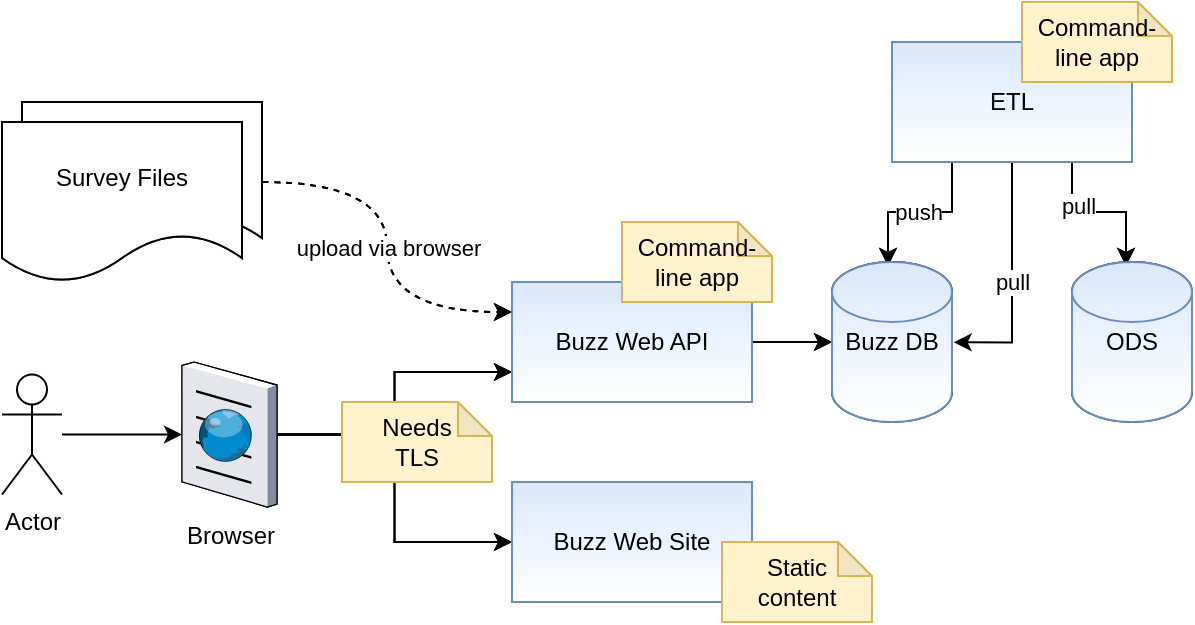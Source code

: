 <mxfile version="13.6.5" pages="3">
    <diagram id="ZkQ0YKgpaXN0gHxm25HM" name="Conceptual">
        <mxGraphModel dx="950" dy="554" grid="1" gridSize="10" guides="1" tooltips="1" connect="1" arrows="1" fold="1" page="1" pageScale="1" pageWidth="850" pageHeight="1100" math="0" shadow="0">
            <root>
                <mxCell id="aEIUSKh5Si11qXIvYHFZ-0"/>
                <mxCell id="aEIUSKh5Si11qXIvYHFZ-1" value="Network" parent="aEIUSKh5Si11qXIvYHFZ-0"/>
                <mxCell id="aEIUSKh5Si11qXIvYHFZ-18" style="edgeStyle=orthogonalEdgeStyle;rounded=0;orthogonalLoop=1;jettySize=auto;html=1;exitX=1;exitY=0.5;exitDx=0;exitDy=0;" edge="1" parent="aEIUSKh5Si11qXIvYHFZ-1" source="aEIUSKh5Si11qXIvYHFZ-2" target="aEIUSKh5Si11qXIvYHFZ-5">
                    <mxGeometry relative="1" as="geometry"/>
                </mxCell>
                <mxCell id="aEIUSKh5Si11qXIvYHFZ-2" value="Buzz Web API" style="rounded=0;whiteSpace=wrap;html=1;" vertex="1" parent="aEIUSKh5Si11qXIvYHFZ-1">
                    <mxGeometry x="405" y="240" width="120" height="60" as="geometry"/>
                </mxCell>
                <mxCell id="aEIUSKh5Si11qXIvYHFZ-3" value="Buzz Web Site" style="rounded=0;whiteSpace=wrap;html=1;" vertex="1" parent="aEIUSKh5Si11qXIvYHFZ-1">
                    <mxGeometry x="405" y="340" width="120" height="60" as="geometry"/>
                </mxCell>
                <mxCell id="aEIUSKh5Si11qXIvYHFZ-14" style="edgeStyle=orthogonalEdgeStyle;rounded=0;orthogonalLoop=1;jettySize=auto;html=1;exitX=0.75;exitY=1;exitDx=0;exitDy=0;entryX=0.45;entryY=0.025;entryDx=0;entryDy=0;entryPerimeter=0;" edge="1" parent="aEIUSKh5Si11qXIvYHFZ-1" source="aEIUSKh5Si11qXIvYHFZ-4" target="aEIUSKh5Si11qXIvYHFZ-6">
                    <mxGeometry relative="1" as="geometry"/>
                </mxCell>
                <mxCell id="aEIUSKh5Si11qXIvYHFZ-21" value="pull" style="edgeLabel;html=1;align=center;verticalAlign=middle;resizable=0;points=[];" vertex="1" connectable="0" parent="aEIUSKh5Si11qXIvYHFZ-14">
                    <mxGeometry x="-0.443" y="3" relative="1" as="geometry">
                        <mxPoint as="offset"/>
                    </mxGeometry>
                </mxCell>
                <mxCell id="aEIUSKh5Si11qXIvYHFZ-15" value="push" style="edgeStyle=orthogonalEdgeStyle;rounded=0;orthogonalLoop=1;jettySize=auto;html=1;exitX=0.25;exitY=1;exitDx=0;exitDy=0;entryX=0.467;entryY=0.025;entryDx=0;entryDy=0;entryPerimeter=0;" edge="1" parent="aEIUSKh5Si11qXIvYHFZ-1" source="aEIUSKh5Si11qXIvYHFZ-4" target="aEIUSKh5Si11qXIvYHFZ-5">
                    <mxGeometry relative="1" as="geometry"/>
                </mxCell>
                <mxCell id="aEIUSKh5Si11qXIvYHFZ-4" value="ETL" style="rounded=0;whiteSpace=wrap;html=1;" vertex="1" parent="aEIUSKh5Si11qXIvYHFZ-1">
                    <mxGeometry x="595" y="120" width="120" height="60" as="geometry"/>
                </mxCell>
                <mxCell id="aEIUSKh5Si11qXIvYHFZ-5" value="Buzz DB" style="shape=cylinder2;whiteSpace=wrap;html=1;boundedLbl=1;backgroundOutline=1;size=15;" vertex="1" parent="aEIUSKh5Si11qXIvYHFZ-1">
                    <mxGeometry x="565" y="230" width="60" height="80" as="geometry"/>
                </mxCell>
                <mxCell id="aEIUSKh5Si11qXIvYHFZ-6" value="ODS" style="shape=cylinder2;whiteSpace=wrap;html=1;boundedLbl=1;backgroundOutline=1;size=15;" vertex="1" parent="aEIUSKh5Si11qXIvYHFZ-1">
                    <mxGeometry x="685" y="230" width="60" height="80" as="geometry"/>
                </mxCell>
                <mxCell id="aEIUSKh5Si11qXIvYHFZ-9" value="" style="group" vertex="1" connectable="0" parent="aEIUSKh5Si11qXIvYHFZ-1">
                    <mxGeometry x="150" y="150" width="130" height="90" as="geometry"/>
                </mxCell>
                <mxCell id="aEIUSKh5Si11qXIvYHFZ-8" value="Survey Files" style="shape=document;whiteSpace=wrap;html=1;boundedLbl=1;" vertex="1" parent="aEIUSKh5Si11qXIvYHFZ-9">
                    <mxGeometry x="10" width="120" height="80" as="geometry"/>
                </mxCell>
                <mxCell id="aEIUSKh5Si11qXIvYHFZ-7" value="Survey Files" style="shape=document;whiteSpace=wrap;html=1;boundedLbl=1;" vertex="1" parent="aEIUSKh5Si11qXIvYHFZ-9">
                    <mxGeometry y="10" width="120" height="80" as="geometry"/>
                </mxCell>
                <mxCell id="aEIUSKh5Si11qXIvYHFZ-20" value="upload via browser" style="edgeStyle=orthogonalEdgeStyle;orthogonalLoop=1;jettySize=auto;html=1;exitX=1;exitY=0.5;exitDx=0;exitDy=0;entryX=0;entryY=0.25;entryDx=0;entryDy=0;curved=1;dashed=1;" edge="1" parent="aEIUSKh5Si11qXIvYHFZ-1" source="aEIUSKh5Si11qXIvYHFZ-8" target="aEIUSKh5Si11qXIvYHFZ-2">
                    <mxGeometry relative="1" as="geometry"/>
                </mxCell>
                <mxCell id="12WGAon8FS_qb3TbZ8MF-0" style="edgeStyle=orthogonalEdgeStyle;rounded=0;orthogonalLoop=1;jettySize=auto;html=1;entryX=0;entryY=0.75;entryDx=0;entryDy=0;" edge="1" parent="aEIUSKh5Si11qXIvYHFZ-1" source="12WGAon8FS_qb3TbZ8MF-4" target="aEIUSKh5Si11qXIvYHFZ-25">
                    <mxGeometry relative="1" as="geometry">
                        <mxPoint x="305" y="320" as="sourcePoint"/>
                        <mxPoint x="405" y="285" as="targetPoint"/>
                    </mxGeometry>
                </mxCell>
                <mxCell id="12WGAon8FS_qb3TbZ8MF-1" value="" style="edgeStyle=orthogonalEdgeStyle;orthogonalLoop=1;jettySize=auto;html=1;rounded=0;" edge="1" parent="aEIUSKh5Si11qXIvYHFZ-1" source="12WGAon8FS_qb3TbZ8MF-2" target="12WGAon8FS_qb3TbZ8MF-4">
                    <mxGeometry relative="1" as="geometry">
                        <mxPoint x="185" y="320" as="targetPoint"/>
                    </mxGeometry>
                </mxCell>
                <mxCell id="12WGAon8FS_qb3TbZ8MF-2" value="Actor" style="shape=umlActor;verticalLabelPosition=bottom;verticalAlign=top;html=1;outlineConnect=0;" vertex="1" parent="aEIUSKh5Si11qXIvYHFZ-1">
                    <mxGeometry x="150" y="286.25" width="30" height="60" as="geometry"/>
                </mxCell>
                <mxCell id="12WGAon8FS_qb3TbZ8MF-3" style="edgeStyle=orthogonalEdgeStyle;rounded=0;orthogonalLoop=1;jettySize=auto;html=1;entryX=0;entryY=0.5;entryDx=0;entryDy=0;" edge="1" parent="aEIUSKh5Si11qXIvYHFZ-1" source="12WGAon8FS_qb3TbZ8MF-4" target="aEIUSKh5Si11qXIvYHFZ-26">
                    <mxGeometry relative="1" as="geometry">
                        <mxPoint x="305" y="320" as="sourcePoint"/>
                        <mxPoint x="405" y="370" as="targetPoint"/>
                    </mxGeometry>
                </mxCell>
                <mxCell id="12WGAon8FS_qb3TbZ8MF-5" style="edgeStyle=orthogonalEdgeStyle;rounded=0;orthogonalLoop=1;jettySize=auto;html=1;endArrow=classic;endFill=1;" edge="1" parent="aEIUSKh5Si11qXIvYHFZ-1" source="12WGAon8FS_qb3TbZ8MF-4" target="aEIUSKh5Si11qXIvYHFZ-3">
                    <mxGeometry relative="1" as="geometry"/>
                </mxCell>
                <mxCell id="12WGAon8FS_qb3TbZ8MF-6" style="edgeStyle=orthogonalEdgeStyle;rounded=0;orthogonalLoop=1;jettySize=auto;html=1;entryX=0;entryY=0.75;entryDx=0;entryDy=0;endArrow=classic;endFill=1;" edge="1" parent="aEIUSKh5Si11qXIvYHFZ-1" source="12WGAon8FS_qb3TbZ8MF-4" target="aEIUSKh5Si11qXIvYHFZ-2">
                    <mxGeometry relative="1" as="geometry"/>
                </mxCell>
                <mxCell id="12WGAon8FS_qb3TbZ8MF-4" value="Browser" style="verticalLabelPosition=bottom;aspect=fixed;html=1;verticalAlign=top;strokeColor=none;align=center;outlineConnect=0;shape=mxgraph.citrix.browser;gradientColor=#ffffff;" vertex="1" parent="aEIUSKh5Si11qXIvYHFZ-1">
                    <mxGeometry x="240" y="280" width="47.5" height="72.5" as="geometry"/>
                </mxCell>
                <mxCell id="aEIUSKh5Si11qXIvYHFZ-23" value="Notes" parent="aEIUSKh5Si11qXIvYHFZ-0"/>
                <mxCell id="aEIUSKh5Si11qXIvYHFZ-24" style="edgeStyle=orthogonalEdgeStyle;rounded=0;orthogonalLoop=1;jettySize=auto;html=1;exitX=1;exitY=0.5;exitDx=0;exitDy=0;" edge="1" parent="aEIUSKh5Si11qXIvYHFZ-23" source="aEIUSKh5Si11qXIvYHFZ-25" target="aEIUSKh5Si11qXIvYHFZ-31">
                    <mxGeometry relative="1" as="geometry"/>
                </mxCell>
                <mxCell id="aEIUSKh5Si11qXIvYHFZ-25" value="Buzz Web API" style="rounded=0;whiteSpace=wrap;html=1;fillColor=#dae8fc;strokeColor=#6c8ebf;gradientColor=#ffffff;" vertex="1" parent="aEIUSKh5Si11qXIvYHFZ-23">
                    <mxGeometry x="405" y="240" width="120" height="60" as="geometry"/>
                </mxCell>
                <mxCell id="aEIUSKh5Si11qXIvYHFZ-26" value="Buzz Web Site" style="rounded=0;whiteSpace=wrap;html=1;fillColor=#dae8fc;strokeColor=#6c8ebf;gradientColor=#ffffff;" vertex="1" parent="aEIUSKh5Si11qXIvYHFZ-23">
                    <mxGeometry x="405" y="340" width="120" height="60" as="geometry"/>
                </mxCell>
                <mxCell id="aEIUSKh5Si11qXIvYHFZ-27" style="edgeStyle=orthogonalEdgeStyle;rounded=0;orthogonalLoop=1;jettySize=auto;html=1;exitX=0.75;exitY=1;exitDx=0;exitDy=0;entryX=0.45;entryY=0.025;entryDx=0;entryDy=0;entryPerimeter=0;" edge="1" parent="aEIUSKh5Si11qXIvYHFZ-23" source="aEIUSKh5Si11qXIvYHFZ-30" target="aEIUSKh5Si11qXIvYHFZ-32">
                    <mxGeometry relative="1" as="geometry"/>
                </mxCell>
                <mxCell id="aEIUSKh5Si11qXIvYHFZ-28" value="pull" style="edgeLabel;html=1;align=center;verticalAlign=middle;resizable=0;points=[];" vertex="1" connectable="0" parent="aEIUSKh5Si11qXIvYHFZ-27">
                    <mxGeometry x="-0.443" y="3" relative="1" as="geometry">
                        <mxPoint as="offset"/>
                    </mxGeometry>
                </mxCell>
                <mxCell id="aEIUSKh5Si11qXIvYHFZ-29" value="push" style="edgeStyle=orthogonalEdgeStyle;rounded=0;orthogonalLoop=1;jettySize=auto;html=1;exitX=0.25;exitY=1;exitDx=0;exitDy=0;entryX=0.467;entryY=0.025;entryDx=0;entryDy=0;entryPerimeter=0;" edge="1" parent="aEIUSKh5Si11qXIvYHFZ-23" source="aEIUSKh5Si11qXIvYHFZ-30" target="aEIUSKh5Si11qXIvYHFZ-31">
                    <mxGeometry relative="1" as="geometry"/>
                </mxCell>
                <mxCell id="XCwzDGSD1kFO3EN8yi2T-4" value="pull" style="edgeStyle=orthogonalEdgeStyle;rounded=0;orthogonalLoop=1;jettySize=auto;html=1;exitX=0.5;exitY=1;exitDx=0;exitDy=0;entryX=1.014;entryY=0.502;entryDx=0;entryDy=0;entryPerimeter=0;endArrow=classic;endFill=1;" edge="1" parent="aEIUSKh5Si11qXIvYHFZ-23" source="aEIUSKh5Si11qXIvYHFZ-30" target="aEIUSKh5Si11qXIvYHFZ-31">
                    <mxGeometry relative="1" as="geometry"/>
                </mxCell>
                <mxCell id="aEIUSKh5Si11qXIvYHFZ-30" value="ETL" style="rounded=0;whiteSpace=wrap;html=1;fillColor=#dae8fc;strokeColor=#6c8ebf;gradientColor=#ffffff;" vertex="1" parent="aEIUSKh5Si11qXIvYHFZ-23">
                    <mxGeometry x="595" y="120" width="120" height="60" as="geometry"/>
                </mxCell>
                <mxCell id="aEIUSKh5Si11qXIvYHFZ-31" value="Buzz DB" style="shape=cylinder2;whiteSpace=wrap;html=1;boundedLbl=1;backgroundOutline=1;size=15;fillColor=#dae8fc;strokeColor=#6c8ebf;gradientColor=#ffffff;" vertex="1" parent="aEIUSKh5Si11qXIvYHFZ-23">
                    <mxGeometry x="565" y="230" width="60" height="80" as="geometry"/>
                </mxCell>
                <mxCell id="aEIUSKh5Si11qXIvYHFZ-32" value="ODS" style="shape=cylinder2;whiteSpace=wrap;html=1;boundedLbl=1;backgroundOutline=1;size=15;fillColor=#dae8fc;strokeColor=#6c8ebf;gradientColor=#ffffff;" vertex="1" parent="aEIUSKh5Si11qXIvYHFZ-23">
                    <mxGeometry x="685" y="230" width="60" height="80" as="geometry"/>
                </mxCell>
                <mxCell id="aEIUSKh5Si11qXIvYHFZ-33" value="" style="group" vertex="1" connectable="0" parent="aEIUSKh5Si11qXIvYHFZ-23">
                    <mxGeometry x="150" y="150" width="130" height="90" as="geometry"/>
                </mxCell>
                <mxCell id="aEIUSKh5Si11qXIvYHFZ-34" value="Survey Files" style="shape=document;whiteSpace=wrap;html=1;boundedLbl=1;" vertex="1" parent="aEIUSKh5Si11qXIvYHFZ-33">
                    <mxGeometry x="10" width="120" height="80" as="geometry"/>
                </mxCell>
                <mxCell id="aEIUSKh5Si11qXIvYHFZ-35" value="Survey Files" style="shape=document;whiteSpace=wrap;html=1;boundedLbl=1;" vertex="1" parent="aEIUSKh5Si11qXIvYHFZ-33">
                    <mxGeometry y="10" width="120" height="80" as="geometry"/>
                </mxCell>
                <mxCell id="aEIUSKh5Si11qXIvYHFZ-41" value="upload via browser" style="edgeStyle=orthogonalEdgeStyle;orthogonalLoop=1;jettySize=auto;html=1;exitX=1;exitY=0.5;exitDx=0;exitDy=0;entryX=0;entryY=0.25;entryDx=0;entryDy=0;curved=1;dashed=1;" edge="1" parent="aEIUSKh5Si11qXIvYHFZ-23" source="aEIUSKh5Si11qXIvYHFZ-34" target="aEIUSKh5Si11qXIvYHFZ-25">
                    <mxGeometry relative="1" as="geometry"/>
                </mxCell>
                <mxCell id="aEIUSKh5Si11qXIvYHFZ-42" value="Needs&lt;br&gt;TLS" style="shape=note;whiteSpace=wrap;html=1;backgroundOutline=1;darkOpacity=0.05;fillColor=#fff2cc;strokeColor=#d6b656;size=17;" vertex="1" parent="aEIUSKh5Si11qXIvYHFZ-23">
                    <mxGeometry x="320" y="300" width="75" height="40" as="geometry"/>
                </mxCell>
                <mxCell id="aEIUSKh5Si11qXIvYHFZ-43" value="Static&lt;br&gt;content" style="shape=note;whiteSpace=wrap;html=1;backgroundOutline=1;darkOpacity=0.05;fillColor=#fff2cc;strokeColor=#d6b656;size=17;" vertex="1" parent="aEIUSKh5Si11qXIvYHFZ-23">
                    <mxGeometry x="510" y="370" width="75" height="40" as="geometry"/>
                </mxCell>
                <mxCell id="aEIUSKh5Si11qXIvYHFZ-44" value="Command-line app" style="shape=note;whiteSpace=wrap;html=1;backgroundOutline=1;darkOpacity=0.05;fillColor=#fff2cc;strokeColor=#d6b656;size=17;" vertex="1" parent="aEIUSKh5Si11qXIvYHFZ-23">
                    <mxGeometry x="460" y="210" width="75" height="40" as="geometry"/>
                </mxCell>
                <mxCell id="aEIUSKh5Si11qXIvYHFZ-45" value="Command-line app" style="shape=note;whiteSpace=wrap;html=1;backgroundOutline=1;darkOpacity=0.05;fillColor=#fff2cc;strokeColor=#d6b656;size=17;" vertex="1" parent="aEIUSKh5Si11qXIvYHFZ-23">
                    <mxGeometry x="660" y="100" width="75" height="40" as="geometry"/>
                </mxCell>
            </root>
        </mxGraphModel>
    </diagram>
    <diagram id="txlWiGrMBTh04Jza0dQ6" name="Docker">
        <mxGraphModel dx="950" dy="554" grid="1" gridSize="10" guides="1" tooltips="1" connect="1" arrows="1" fold="1" page="1" pageScale="1" pageWidth="850" pageHeight="1100" math="0" shadow="0">
            <root>
                <mxCell id="0"/>
                <mxCell id="1" parent="0"/>
                <mxCell id="dNO4MFNz4lsfe9ceclEE-6" value="ETL Container" style="shape=cube;whiteSpace=wrap;html=1;boundedLbl=1;backgroundOutline=1;darkOpacity=0.05;darkOpacity2=0.1;gradientColor=#ffffff;verticalAlign=top;" vertex="1" parent="1">
                    <mxGeometry x="613.5" y="80" width="185" height="110" as="geometry"/>
                </mxCell>
                <mxCell id="T6UFv4Q-czjjIeNJW5qn-26" value="API Container" style="shape=cube;whiteSpace=wrap;html=1;boundedLbl=1;backgroundOutline=1;darkOpacity=0.05;darkOpacity2=0.1;gradientColor=#ffffff;verticalAlign=bottom;" vertex="1" parent="1">
                    <mxGeometry x="393.5" y="140" width="185" height="110" as="geometry"/>
                </mxCell>
                <mxCell id="dNO4MFNz4lsfe9ceclEE-8" style="edgeStyle=orthogonalEdgeStyle;rounded=0;orthogonalLoop=1;jettySize=auto;html=1;exitX=0;exitY=0;exitDx=50;exitDy=0;exitPerimeter=0;endArrow=classic;endFill=1;" edge="1" parent="1" source="T6UFv4Q-czjjIeNJW5qn-25" target="T6UFv4Q-czjjIeNJW5qn-26">
                    <mxGeometry relative="1" as="geometry"/>
                </mxCell>
                <mxCell id="dNO4MFNz4lsfe9ceclEE-9" style="edgeStyle=orthogonalEdgeStyle;rounded=0;orthogonalLoop=1;jettySize=auto;html=1;exitX=0;exitY=0;exitDx=70;exitDy=90;exitPerimeter=0;entryX=0;entryY=0;entryDx=0;entryDy=45;entryPerimeter=0;endArrow=classic;endFill=1;" edge="1" parent="1" source="T6UFv4Q-czjjIeNJW5qn-25" target="dNO4MFNz4lsfe9ceclEE-1">
                    <mxGeometry relative="1" as="geometry"/>
                </mxCell>
                <mxCell id="T6UFv4Q-czjjIeNJW5qn-25" value="Proxy Container" style="shape=cube;whiteSpace=wrap;html=1;boundedLbl=1;backgroundOutline=1;darkOpacity=0.05;darkOpacity2=0.1;gradientColor=#ffffff;verticalAlign=bottom;" vertex="1" parent="1">
                    <mxGeometry x="233.5" y="207" width="120" height="90" as="geometry"/>
                </mxCell>
                <mxCell id="dNO4MFNz4lsfe9ceclEE-7" style="edgeStyle=orthogonalEdgeStyle;rounded=0;orthogonalLoop=1;jettySize=auto;html=1;entryX=0.167;entryY=0.1;entryDx=0;entryDy=0;entryPerimeter=0;endArrow=classic;endFill=1;" edge="1" parent="1" source="T6UFv4Q-czjjIeNJW5qn-2" target="T6UFv4Q-czjjIeNJW5qn-8">
                    <mxGeometry relative="1" as="geometry"/>
                </mxCell>
                <mxCell id="T6UFv4Q-czjjIeNJW5qn-2" value="Buzz Web API" style="rounded=0;whiteSpace=wrap;html=1;fillColor=#dae8fc;strokeColor=#6c8ebf;gradientColor=#ffffff;" vertex="1" parent="1">
                    <mxGeometry x="438.5" y="165" width="120" height="60" as="geometry"/>
                </mxCell>
                <mxCell id="T6UFv4Q-czjjIeNJW5qn-4" style="edgeStyle=orthogonalEdgeStyle;rounded=0;orthogonalLoop=1;jettySize=auto;html=1;exitX=0.75;exitY=1;exitDx=0;exitDy=0;entryX=0.45;entryY=0.025;entryDx=0;entryDy=0;entryPerimeter=0;" edge="1" parent="1" source="T6UFv4Q-czjjIeNJW5qn-7" target="T6UFv4Q-czjjIeNJW5qn-9">
                    <mxGeometry relative="1" as="geometry"/>
                </mxCell>
                <mxCell id="T6UFv4Q-czjjIeNJW5qn-5" value="pull" style="edgeLabel;html=1;align=center;verticalAlign=middle;resizable=0;points=[];" vertex="1" connectable="0" parent="T6UFv4Q-czjjIeNJW5qn-4">
                    <mxGeometry x="-0.443" y="3" relative="1" as="geometry">
                        <mxPoint as="offset"/>
                    </mxGeometry>
                </mxCell>
                <mxCell id="T6UFv4Q-czjjIeNJW5qn-6" value="push" style="edgeStyle=orthogonalEdgeStyle;rounded=0;orthogonalLoop=1;jettySize=auto;html=1;exitX=0.25;exitY=1;exitDx=0;exitDy=0;entryX=0.467;entryY=0.025;entryDx=0;entryDy=0;entryPerimeter=0;" edge="1" parent="1" source="T6UFv4Q-czjjIeNJW5qn-7" target="T6UFv4Q-czjjIeNJW5qn-8">
                    <mxGeometry relative="1" as="geometry"/>
                </mxCell>
                <mxCell id="T6UFv4Q-czjjIeNJW5qn-7" value="ETL" style="rounded=0;whiteSpace=wrap;html=1;fillColor=#dae8fc;strokeColor=#6c8ebf;gradientColor=#ffffff;" vertex="1" parent="1">
                    <mxGeometry x="655" y="123" width="120" height="60" as="geometry"/>
                </mxCell>
                <mxCell id="T6UFv4Q-czjjIeNJW5qn-8" value="Buzz DB" style="shape=cylinder2;whiteSpace=wrap;html=1;boundedLbl=1;backgroundOutline=1;size=15;fillColor=#dae8fc;strokeColor=#6c8ebf;gradientColor=#ffffff;" vertex="1" parent="1">
                    <mxGeometry x="613.5" y="250" width="60" height="80" as="geometry"/>
                </mxCell>
                <mxCell id="T6UFv4Q-czjjIeNJW5qn-9" value="ODS" style="shape=cylinder2;whiteSpace=wrap;html=1;boundedLbl=1;backgroundOutline=1;size=15;fillColor=#dae8fc;strokeColor=#6c8ebf;gradientColor=#ffffff;" vertex="1" parent="1">
                    <mxGeometry x="733.5" y="250" width="60" height="80" as="geometry"/>
                </mxCell>
                <mxCell id="T6UFv4Q-czjjIeNJW5qn-10" value="" style="group" vertex="1" connectable="0" parent="1">
                    <mxGeometry x="51" y="90" width="130" height="90" as="geometry"/>
                </mxCell>
                <mxCell id="T6UFv4Q-czjjIeNJW5qn-11" value="Survey Files" style="shape=document;whiteSpace=wrap;html=1;boundedLbl=1;" vertex="1" parent="T6UFv4Q-czjjIeNJW5qn-10">
                    <mxGeometry x="10" width="120" height="80" as="geometry"/>
                </mxCell>
                <mxCell id="T6UFv4Q-czjjIeNJW5qn-12" value="Survey Files" style="shape=document;whiteSpace=wrap;html=1;boundedLbl=1;" vertex="1" parent="T6UFv4Q-czjjIeNJW5qn-10">
                    <mxGeometry y="10" width="120" height="80" as="geometry"/>
                </mxCell>
                <mxCell id="T6UFv4Q-czjjIeNJW5qn-13" value="" style="edgeStyle=orthogonalEdgeStyle;orthogonalLoop=1;jettySize=auto;html=1;rounded=0;" edge="1" parent="1" source="T6UFv4Q-czjjIeNJW5qn-14" target="dNO4MFNz4lsfe9ceclEE-13">
                    <mxGeometry relative="1" as="geometry">
                        <mxPoint x="78.5" y="242" as="targetPoint"/>
                    </mxGeometry>
                </mxCell>
                <mxCell id="T6UFv4Q-czjjIeNJW5qn-14" value="Actor" style="shape=umlActor;verticalLabelPosition=bottom;verticalAlign=top;html=1;outlineConnect=0;" vertex="1" parent="1">
                    <mxGeometry x="63.5" y="212" width="30" height="60" as="geometry"/>
                </mxCell>
                <mxCell id="T6UFv4Q-czjjIeNJW5qn-16" style="edgeStyle=orthogonalEdgeStyle;rounded=0;orthogonalLoop=1;jettySize=auto;html=1;entryX=0;entryY=0;entryDx=0;entryDy=35;entryPerimeter=0;" edge="1" parent="1" source="dNO4MFNz4lsfe9ceclEE-13" target="T6UFv4Q-czjjIeNJW5qn-25">
                    <mxGeometry relative="1" as="geometry">
                        <mxPoint x="378.5" y="37" as="targetPoint"/>
                    </mxGeometry>
                </mxCell>
                <mxCell id="T6UFv4Q-czjjIeNJW5qn-18" value="upload via browser" style="edgeStyle=orthogonalEdgeStyle;orthogonalLoop=1;jettySize=auto;html=1;exitX=1;exitY=0.5;exitDx=0;exitDy=0;curved=1;dashed=1;entryX=0;entryY=0;entryDx=0;entryDy=0;entryPerimeter=0;" edge="1" parent="1" source="T6UFv4Q-czjjIeNJW5qn-11" target="T6UFv4Q-czjjIeNJW5qn-25">
                    <mxGeometry relative="1" as="geometry">
                        <mxPoint x="373.5" y="-120" as="targetPoint"/>
                    </mxGeometry>
                </mxCell>
                <mxCell id="T6UFv4Q-czjjIeNJW5qn-23" value="NGiNX" style="rounded=1;whiteSpace=wrap;html=1;fillColor=#f5f5f5;strokeColor=#666666;fontColor=#333333;gradientColor=#ffffff;fontStyle=1" vertex="1" parent="1">
                    <mxGeometry x="263.5" y="237" width="70" height="40" as="geometry"/>
                </mxCell>
                <mxCell id="dNO4MFNz4lsfe9ceclEE-1" value="Web Site Container" style="shape=cube;whiteSpace=wrap;html=1;boundedLbl=1;backgroundOutline=1;darkOpacity=0.05;darkOpacity2=0.1;gradientColor=#ffffff;verticalAlign=bottom;" vertex="1" parent="1">
                    <mxGeometry x="393.5" y="265" width="185" height="110" as="geometry"/>
                </mxCell>
                <mxCell id="dNO4MFNz4lsfe9ceclEE-2" value="NGiNX" style="rounded=1;whiteSpace=wrap;html=1;fillColor=#f5f5f5;strokeColor=#666666;fontColor=#333333;gradientColor=#ffffff;fontStyle=1" vertex="1" parent="1">
                    <mxGeometry x="423.5" y="300" width="70" height="40" as="geometry"/>
                </mxCell>
                <mxCell id="dNO4MFNz4lsfe9ceclEE-5" style="edgeStyle=orthogonalEdgeStyle;rounded=0;orthogonalLoop=1;jettySize=auto;html=1;exitX=0;exitY=0.5;exitDx=0;exitDy=0;entryX=1;entryY=0.5;entryDx=0;entryDy=0;endArrow=none;endFill=0;" edge="1" parent="1" source="dNO4MFNz4lsfe9ceclEE-3" target="dNO4MFNz4lsfe9ceclEE-2">
                    <mxGeometry relative="1" as="geometry"/>
                </mxCell>
                <mxCell id="dNO4MFNz4lsfe9ceclEE-3" value="Buzz Web Site Files" style="rounded=0;whiteSpace=wrap;html=1;fillColor=#dae8fc;strokeColor=#6c8ebf;gradientColor=#ffffff;" vertex="1" parent="1">
                    <mxGeometry x="503.5" y="290" width="65" height="60" as="geometry"/>
                </mxCell>
                <mxCell id="dNO4MFNz4lsfe9ceclEE-13" value="Browser" style="verticalLabelPosition=bottom;aspect=fixed;html=1;verticalAlign=top;strokeColor=none;align=center;outlineConnect=0;shape=mxgraph.citrix.browser;gradientColor=#ffffff;" vertex="1" parent="1">
                    <mxGeometry x="133.5" y="205.75" width="47.5" height="72.5" as="geometry"/>
                </mxCell>
                <mxCell id="k0QXvpxkmR8EMN4T6dHQ-1" value="TLS and Reverse Proxy" style="shape=note;whiteSpace=wrap;html=1;backgroundOutline=1;darkOpacity=0.05;fillColor=#fff2cc;strokeColor=#d6b656;size=17;" vertex="1" parent="1">
                    <mxGeometry x="210" y="310" width="75" height="40" as="geometry"/>
                </mxCell>
                <mxCell id="k0QXvpxkmR8EMN4T6dHQ-2" value="CLI app running in container" style="shape=note;whiteSpace=wrap;html=1;backgroundOutline=1;darkOpacity=0.05;fillColor=#fff2cc;strokeColor=#d6b656;size=17;" vertex="1" parent="1">
                    <mxGeometry x="393.5" y="90" width="75" height="40" as="geometry"/>
                </mxCell>
                <mxCell id="k0QXvpxkmR8EMN4T6dHQ-3" value="CLI app running in container" style="shape=note;whiteSpace=wrap;html=1;backgroundOutline=1;darkOpacity=0.05;fillColor=#fff2cc;strokeColor=#d6b656;size=17;" vertex="1" parent="1">
                    <mxGeometry x="613.5" y="30" width="75" height="40" as="geometry"/>
                </mxCell>
            </root>
        </mxGraphModel>
    </diagram>
    <diagram id="o5ZLaL7FHuOe0lyRRPX7" name="Windows">
        <mxGraphModel dx="950" dy="554" grid="1" gridSize="10" guides="1" tooltips="1" connect="1" arrows="1" fold="1" page="1" pageScale="1" pageWidth="850" pageHeight="1100" math="0" shadow="0">
            <root>
                <mxCell id="0RQ42gaSFUQwXYXRuoq5-0"/>
                <mxCell id="0RQ42gaSFUQwXYXRuoq5-1" parent="0RQ42gaSFUQwXYXRuoq5-0"/>
                <mxCell id="uqQ2noRwwRwwAhHnnulG-27" value="&lt;span style=&quot;color: rgb(0 , 0 , 0) ; font-family: &amp;#34;helvetica&amp;#34; ; font-size: 12px ; font-style: normal ; font-weight: 400 ; letter-spacing: normal ; text-align: center ; text-indent: 0px ; text-transform: none ; word-spacing: 0px ; background-color: rgb(248 , 249 , 250) ; display: inline ; float: none&quot;&gt;Windows Service (WinSW)&lt;/span&gt;&lt;br&gt;" style="rounded=0;whiteSpace=wrap;html=1;gradientColor=#ffffff;verticalAlign=top;" vertex="1" parent="0RQ42gaSFUQwXYXRuoq5-1">
                    <mxGeometry x="610" y="70.88" width="170" height="89.37" as="geometry"/>
                </mxCell>
                <mxCell id="uqQ2noRwwRwwAhHnnulG-28" value="&lt;span style=&quot;color: rgb(0 , 0 , 0) ; font-family: &amp;#34;helvetica&amp;#34; ; font-size: 12px ; font-style: normal ; font-weight: 400 ; letter-spacing: normal ; text-align: center ; text-indent: 0px ; text-transform: none ; word-spacing: 0px ; background-color: rgb(248 , 249 , 250) ; display: inline ; float: none&quot;&gt;Windows Service (WinSW)&lt;/span&gt;" style="rounded=0;whiteSpace=wrap;html=1;gradientColor=#ffffff;verticalAlign=bottom;" vertex="1" parent="0RQ42gaSFUQwXYXRuoq5-1">
                    <mxGeometry x="390" y="130.88" width="170" height="89.37" as="geometry"/>
                </mxCell>
                <mxCell id="uqQ2noRwwRwwAhHnnulG-2" style="edgeStyle=orthogonalEdgeStyle;rounded=0;orthogonalLoop=1;jettySize=auto;html=1;exitX=0.5;exitY=0;exitDx=0;exitDy=0;endArrow=classic;endFill=1;entryX=0;entryY=0.5;entryDx=0;entryDy=0;" edge="1" parent="0RQ42gaSFUQwXYXRuoq5-1" source="uqQ2noRwwRwwAhHnnulG-20" target="uqQ2noRwwRwwAhHnnulG-28">
                    <mxGeometry relative="1" as="geometry">
                        <mxPoint x="283.5" y="177" as="sourcePoint"/>
                        <mxPoint x="393.5" y="165" as="targetPoint"/>
                    </mxGeometry>
                </mxCell>
                <mxCell id="uqQ2noRwwRwwAhHnnulG-3" style="edgeStyle=orthogonalEdgeStyle;rounded=0;orthogonalLoop=1;jettySize=auto;html=1;exitX=0.5;exitY=1;exitDx=0;exitDy=0;entryX=0;entryY=0.5;entryDx=0;entryDy=0;endArrow=classic;endFill=1;" edge="1" parent="0RQ42gaSFUQwXYXRuoq5-1" source="uqQ2noRwwRwwAhHnnulG-20" target="uqQ2noRwwRwwAhHnnulG-24">
                    <mxGeometry relative="1" as="geometry">
                        <mxPoint x="303.5" y="267" as="sourcePoint"/>
                        <mxPoint x="393.5" y="280" as="targetPoint"/>
                    </mxGeometry>
                </mxCell>
                <mxCell id="uqQ2noRwwRwwAhHnnulG-5" style="edgeStyle=orthogonalEdgeStyle;rounded=0;orthogonalLoop=1;jettySize=auto;html=1;entryX=0.167;entryY=0.1;entryDx=0;entryDy=0;entryPerimeter=0;endArrow=classic;endFill=1;" edge="1" parent="0RQ42gaSFUQwXYXRuoq5-1" source="uqQ2noRwwRwwAhHnnulG-6" target="uqQ2noRwwRwwAhHnnulG-11">
                    <mxGeometry relative="1" as="geometry"/>
                </mxCell>
                <mxCell id="uqQ2noRwwRwwAhHnnulG-6" value="Buzz Web API" style="rounded=0;whiteSpace=wrap;html=1;fillColor=#dae8fc;strokeColor=#6c8ebf;gradientColor=#ffffff;" vertex="1" parent="0RQ42gaSFUQwXYXRuoq5-1">
                    <mxGeometry x="418.5" y="135.25" width="120" height="60" as="geometry"/>
                </mxCell>
                <mxCell id="uqQ2noRwwRwwAhHnnulG-7" style="edgeStyle=orthogonalEdgeStyle;rounded=0;orthogonalLoop=1;jettySize=auto;html=1;exitX=0.75;exitY=1;exitDx=0;exitDy=0;entryX=0.45;entryY=0.025;entryDx=0;entryDy=0;entryPerimeter=0;" edge="1" parent="0RQ42gaSFUQwXYXRuoq5-1" source="uqQ2noRwwRwwAhHnnulG-10" target="uqQ2noRwwRwwAhHnnulG-12">
                    <mxGeometry relative="1" as="geometry"/>
                </mxCell>
                <mxCell id="uqQ2noRwwRwwAhHnnulG-8" value="pull" style="edgeLabel;html=1;align=center;verticalAlign=middle;resizable=0;points=[];" vertex="1" connectable="0" parent="uqQ2noRwwRwwAhHnnulG-7">
                    <mxGeometry x="-0.443" y="3" relative="1" as="geometry">
                        <mxPoint as="offset"/>
                    </mxGeometry>
                </mxCell>
                <mxCell id="uqQ2noRwwRwwAhHnnulG-9" value="push" style="edgeStyle=orthogonalEdgeStyle;rounded=0;orthogonalLoop=1;jettySize=auto;html=1;exitX=0.25;exitY=1;exitDx=0;exitDy=0;entryX=0.467;entryY=0.025;entryDx=0;entryDy=0;entryPerimeter=0;" edge="1" parent="0RQ42gaSFUQwXYXRuoq5-1" source="uqQ2noRwwRwwAhHnnulG-10" target="uqQ2noRwwRwwAhHnnulG-11">
                    <mxGeometry relative="1" as="geometry"/>
                </mxCell>
                <mxCell id="uqQ2noRwwRwwAhHnnulG-10" value="ETL" style="rounded=0;whiteSpace=wrap;html=1;fillColor=#dae8fc;strokeColor=#6c8ebf;gradientColor=#ffffff;" vertex="1" parent="0RQ42gaSFUQwXYXRuoq5-1">
                    <mxGeometry x="635" y="93.25" width="120" height="60" as="geometry"/>
                </mxCell>
                <mxCell id="uqQ2noRwwRwwAhHnnulG-11" value="Buzz DB" style="shape=cylinder2;whiteSpace=wrap;html=1;boundedLbl=1;backgroundOutline=1;size=15;fillColor=#dae8fc;strokeColor=#6c8ebf;gradientColor=#ffffff;" vertex="1" parent="0RQ42gaSFUQwXYXRuoq5-1">
                    <mxGeometry x="593.5" y="220.25" width="60" height="80" as="geometry"/>
                </mxCell>
                <mxCell id="uqQ2noRwwRwwAhHnnulG-12" value="ODS" style="shape=cylinder2;whiteSpace=wrap;html=1;boundedLbl=1;backgroundOutline=1;size=15;fillColor=#dae8fc;strokeColor=#6c8ebf;gradientColor=#ffffff;" vertex="1" parent="0RQ42gaSFUQwXYXRuoq5-1">
                    <mxGeometry x="713.5" y="220.25" width="60" height="80" as="geometry"/>
                </mxCell>
                <mxCell id="uqQ2noRwwRwwAhHnnulG-13" value="" style="group" vertex="1" connectable="0" parent="0RQ42gaSFUQwXYXRuoq5-1">
                    <mxGeometry x="70" y="70.88" width="130" height="90" as="geometry"/>
                </mxCell>
                <mxCell id="uqQ2noRwwRwwAhHnnulG-14" value="Survey Files" style="shape=document;whiteSpace=wrap;html=1;boundedLbl=1;" vertex="1" parent="uqQ2noRwwRwwAhHnnulG-13">
                    <mxGeometry x="10" width="120" height="80" as="geometry"/>
                </mxCell>
                <mxCell id="uqQ2noRwwRwwAhHnnulG-15" value="Survey Files" style="shape=document;whiteSpace=wrap;html=1;boundedLbl=1;" vertex="1" parent="uqQ2noRwwRwwAhHnnulG-13">
                    <mxGeometry y="10" width="120" height="80" as="geometry"/>
                </mxCell>
                <mxCell id="uqQ2noRwwRwwAhHnnulG-16" value="" style="edgeStyle=orthogonalEdgeStyle;orthogonalLoop=1;jettySize=auto;html=1;rounded=0;" edge="1" parent="0RQ42gaSFUQwXYXRuoq5-1" source="uqQ2noRwwRwwAhHnnulG-17" target="uqQ2noRwwRwwAhHnnulG-25">
                    <mxGeometry relative="1" as="geometry">
                        <mxPoint x="97.5" y="226.88" as="targetPoint"/>
                    </mxGeometry>
                </mxCell>
                <mxCell id="uqQ2noRwwRwwAhHnnulG-17" value="Actor" style="shape=umlActor;verticalLabelPosition=bottom;verticalAlign=top;html=1;outlineConnect=0;" vertex="1" parent="0RQ42gaSFUQwXYXRuoq5-1">
                    <mxGeometry x="82.5" y="196.88" width="30" height="60" as="geometry"/>
                </mxCell>
                <mxCell id="uqQ2noRwwRwwAhHnnulG-18" style="edgeStyle=orthogonalEdgeStyle;rounded=0;orthogonalLoop=1;jettySize=auto;html=1;entryX=0;entryY=0.5;entryDx=0;entryDy=0;" edge="1" parent="0RQ42gaSFUQwXYXRuoq5-1" source="uqQ2noRwwRwwAhHnnulG-25" target="uqQ2noRwwRwwAhHnnulG-20">
                    <mxGeometry relative="1" as="geometry">
                        <mxPoint x="252.5" y="222.88" as="targetPoint"/>
                    </mxGeometry>
                </mxCell>
                <mxCell id="uqQ2noRwwRwwAhHnnulG-19" value="upload via browser" style="edgeStyle=orthogonalEdgeStyle;orthogonalLoop=1;jettySize=auto;html=1;exitX=1;exitY=0.5;exitDx=0;exitDy=0;curved=1;dashed=1;entryX=0.25;entryY=0;entryDx=0;entryDy=0;" edge="1" parent="0RQ42gaSFUQwXYXRuoq5-1" source="uqQ2noRwwRwwAhHnnulG-14" target="uqQ2noRwwRwwAhHnnulG-20">
                    <mxGeometry relative="1" as="geometry">
                        <mxPoint x="252.5" y="187.88" as="targetPoint"/>
                    </mxGeometry>
                </mxCell>
                <mxCell id="uqQ2noRwwRwwAhHnnulG-20" value="IIS or NGiNX" style="rounded=1;whiteSpace=wrap;html=1;fillColor=#f5f5f5;strokeColor=#666666;fontColor=#333333;gradientColor=#ffffff;fontStyle=1" vertex="1" parent="0RQ42gaSFUQwXYXRuoq5-1">
                    <mxGeometry x="263.5" y="207" width="70" height="40" as="geometry"/>
                </mxCell>
                <mxCell id="uqQ2noRwwRwwAhHnnulG-24" value="Buzz Web Static Content" style="rounded=0;whiteSpace=wrap;html=1;fillColor=#dae8fc;strokeColor=#6c8ebf;gradientColor=#ffffff;" vertex="1" parent="0RQ42gaSFUQwXYXRuoq5-1">
                    <mxGeometry x="390" y="247" width="121.5" height="71.75" as="geometry"/>
                </mxCell>
                <mxCell id="uqQ2noRwwRwwAhHnnulG-25" value="Browser" style="verticalLabelPosition=bottom;aspect=fixed;html=1;verticalAlign=top;strokeColor=none;align=center;outlineConnect=0;shape=mxgraph.citrix.browser;gradientColor=#ffffff;" vertex="1" parent="0RQ42gaSFUQwXYXRuoq5-1">
                    <mxGeometry x="152.5" y="190.63" width="47.5" height="72.5" as="geometry"/>
                </mxCell>
                <mxCell id="0Yz9uB7oSlyMO6QKNrGB-0" value="TLS and Reverse Proxy" style="shape=note;whiteSpace=wrap;html=1;backgroundOutline=1;darkOpacity=0.05;fillColor=#fff2cc;strokeColor=#d6b656;size=17;" vertex="1" parent="0RQ42gaSFUQwXYXRuoq5-1">
                    <mxGeometry x="220" y="256.88" width="75" height="40" as="geometry"/>
                </mxCell>
                <mxCell id="XRHY8XOHeYyQ_mn7bmCj-0" value="CLI app running in service" style="shape=note;whiteSpace=wrap;html=1;backgroundOutline=1;darkOpacity=0.05;fillColor=#fff2cc;strokeColor=#d6b656;size=17;" vertex="1" parent="0RQ42gaSFUQwXYXRuoq5-1">
                    <mxGeometry x="390" y="80" width="75" height="40" as="geometry"/>
                </mxCell>
                <mxCell id="XRHY8XOHeYyQ_mn7bmCj-1" value="CLI app running in service" style="shape=note;whiteSpace=wrap;html=1;backgroundOutline=1;darkOpacity=0.05;fillColor=#fff2cc;strokeColor=#d6b656;size=17;" vertex="1" parent="0RQ42gaSFUQwXYXRuoq5-1">
                    <mxGeometry x="586" y="20" width="75" height="40" as="geometry"/>
                </mxCell>
            </root>
        </mxGraphModel>
    </diagram>
</mxfile>
